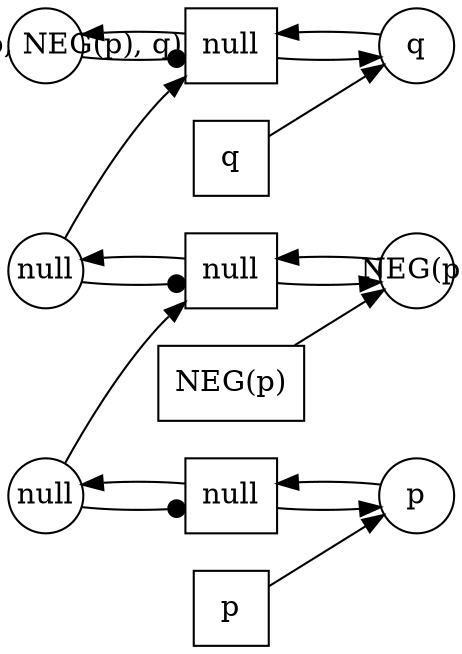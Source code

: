 digraph G {
  rankdir="LR";
  subgraph place {
    graph [shape=circle,color=gray];
    node [shape=circle,fixedsize=true,width=.5];
    pl0 [label="SEQ(p, NEG(p), q)"];
    pl1 [label="null"];
    pl2 [label="p"];
    pl3 [label="null"];
    pl4 [label="NEG(p)"];
    pl5 [label="q"];
  } 
  subgraph transitions {
    node [shape=rect,height=.5,width=.5];
    tr0 [label="null"];
    tr1 [label="p"];
    tr2 [label="null"];
    tr3 [label="NEG(p)"];
    tr4 [label="null"];
    tr5 [label="q"];
  } 
  tr0 -> pl1 [] ;
  pl1 -> tr0 [arrowhead=dot] ;
  tr1 -> pl2 [] ;
  tr0 -> pl2 [] ;
  pl2 -> tr0 [] ;
  pl1 -> tr2 [] ;
  tr2 -> pl3 [] ;
  pl3 -> tr2 [arrowhead=dot] ;
  tr3 -> pl4 [] ;
  tr2 -> pl4 [] ;
  pl4 -> tr2 [] ;
  pl3 -> tr4 [] ;
  tr5 -> pl5 [] ;
  tr4 -> pl5 [] ;
  pl5 -> tr4 [] ;
  tr4 -> pl0 [] ;
  pl0 -> tr4 [arrowhead=dot] ;
}

